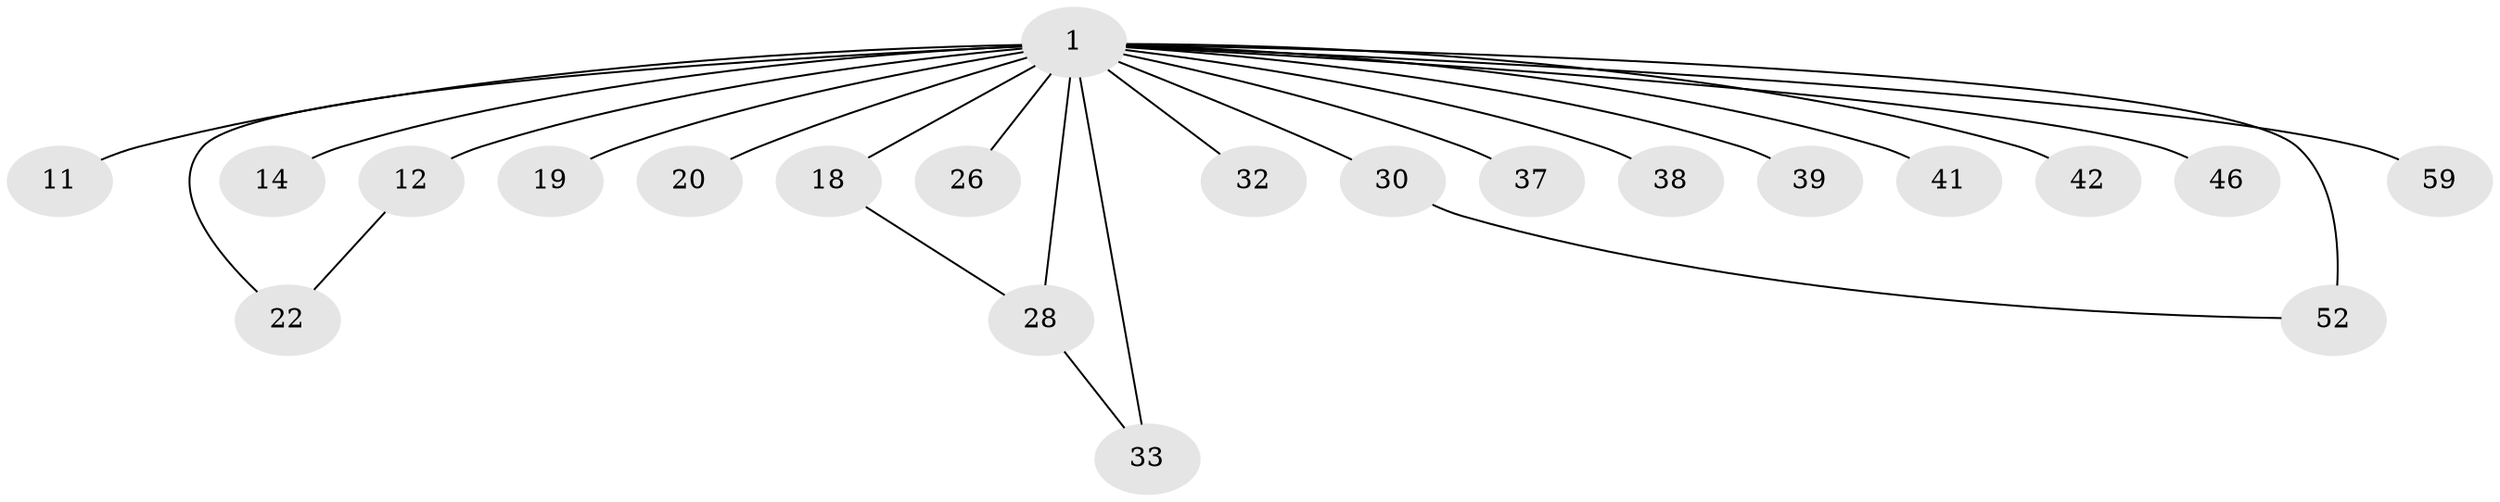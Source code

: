 // original degree distribution, {13: 0.029411764705882353, 17: 0.014705882352941176, 18: 0.029411764705882353, 16: 0.014705882352941176, 20: 0.014705882352941176, 12: 0.014705882352941176, 22: 0.014705882352941176, 26: 0.014705882352941176, 3: 0.22058823529411764, 5: 0.014705882352941176, 2: 0.5441176470588235, 7: 0.014705882352941176, 4: 0.058823529411764705}
// Generated by graph-tools (version 1.1) at 2025/17/03/04/25 18:17:30]
// undirected, 21 vertices, 24 edges
graph export_dot {
graph [start="1"]
  node [color=gray90,style=filled];
  1 [super="+2+29+3+24+44+4"];
  11;
  12 [super="+23+27"];
  14;
  18;
  19 [super="+48+35"];
  20;
  22 [super="+60"];
  26;
  28 [super="+31"];
  30 [super="+65"];
  32;
  33;
  37;
  38;
  39 [super="+56"];
  41;
  42;
  46;
  52;
  59;
  1 -- 14 [weight=2];
  1 -- 18 [weight=2];
  1 -- 19 [weight=4];
  1 -- 26 [weight=3];
  1 -- 11 [weight=3];
  1 -- 20 [weight=2];
  1 -- 28 [weight=3];
  1 -- 30;
  1 -- 32 [weight=2];
  1 -- 33 [weight=2];
  1 -- 37 [weight=2];
  1 -- 38 [weight=2];
  1 -- 39 [weight=3];
  1 -- 41 [weight=2];
  1 -- 42 [weight=2];
  1 -- 46 [weight=2];
  1 -- 52 [weight=2];
  1 -- 59;
  1 -- 12 [weight=4];
  1 -- 22;
  12 -- 22;
  18 -- 28;
  28 -- 33;
  30 -- 52;
}
